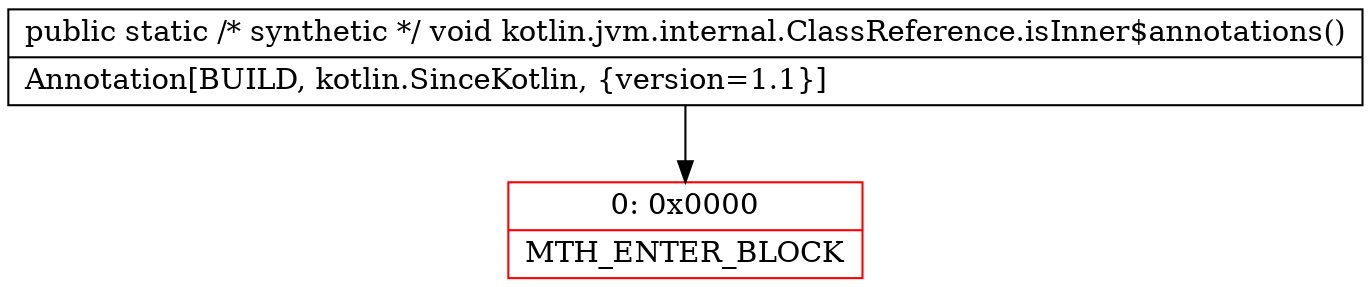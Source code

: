 digraph "CFG forkotlin.jvm.internal.ClassReference.isInner$annotations()V" {
subgraph cluster_Region_728426154 {
label = "R(0)";
node [shape=record,color=blue];
}
Node_0 [shape=record,color=red,label="{0\:\ 0x0000|MTH_ENTER_BLOCK\l}"];
MethodNode[shape=record,label="{public static \/* synthetic *\/ void kotlin.jvm.internal.ClassReference.isInner$annotations()  | Annotation[BUILD, kotlin.SinceKotlin, \{version=1.1\}]\l}"];
MethodNode -> Node_0;
}

